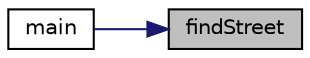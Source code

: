 digraph "findStreet"
{
 // LATEX_PDF_SIZE
  edge [fontname="Helvetica",fontsize="10",labelfontname="Helvetica",labelfontsize="10"];
  node [fontname="Helvetica",fontsize="10",shape=record];
  rankdir="RL";
  Node1 [label="findStreet",height=0.2,width=0.4,color="black", fillcolor="grey75", style="filled", fontcolor="black",tooltip="findStreet Motor del programa, se encarga de comparar si las coordenadas a buscar tienen un camino pa..."];
  Node1 -> Node2 [dir="back",color="midnightblue",fontsize="10",style="solid",fontname="Helvetica"];
  Node2 [label="main",height=0.2,width=0.4,color="black", fillcolor="white", style="filled",URL="$main_8c.html#a4e14766239e85af3a3a7bce50c22f81a",tooltip=" "];
}
